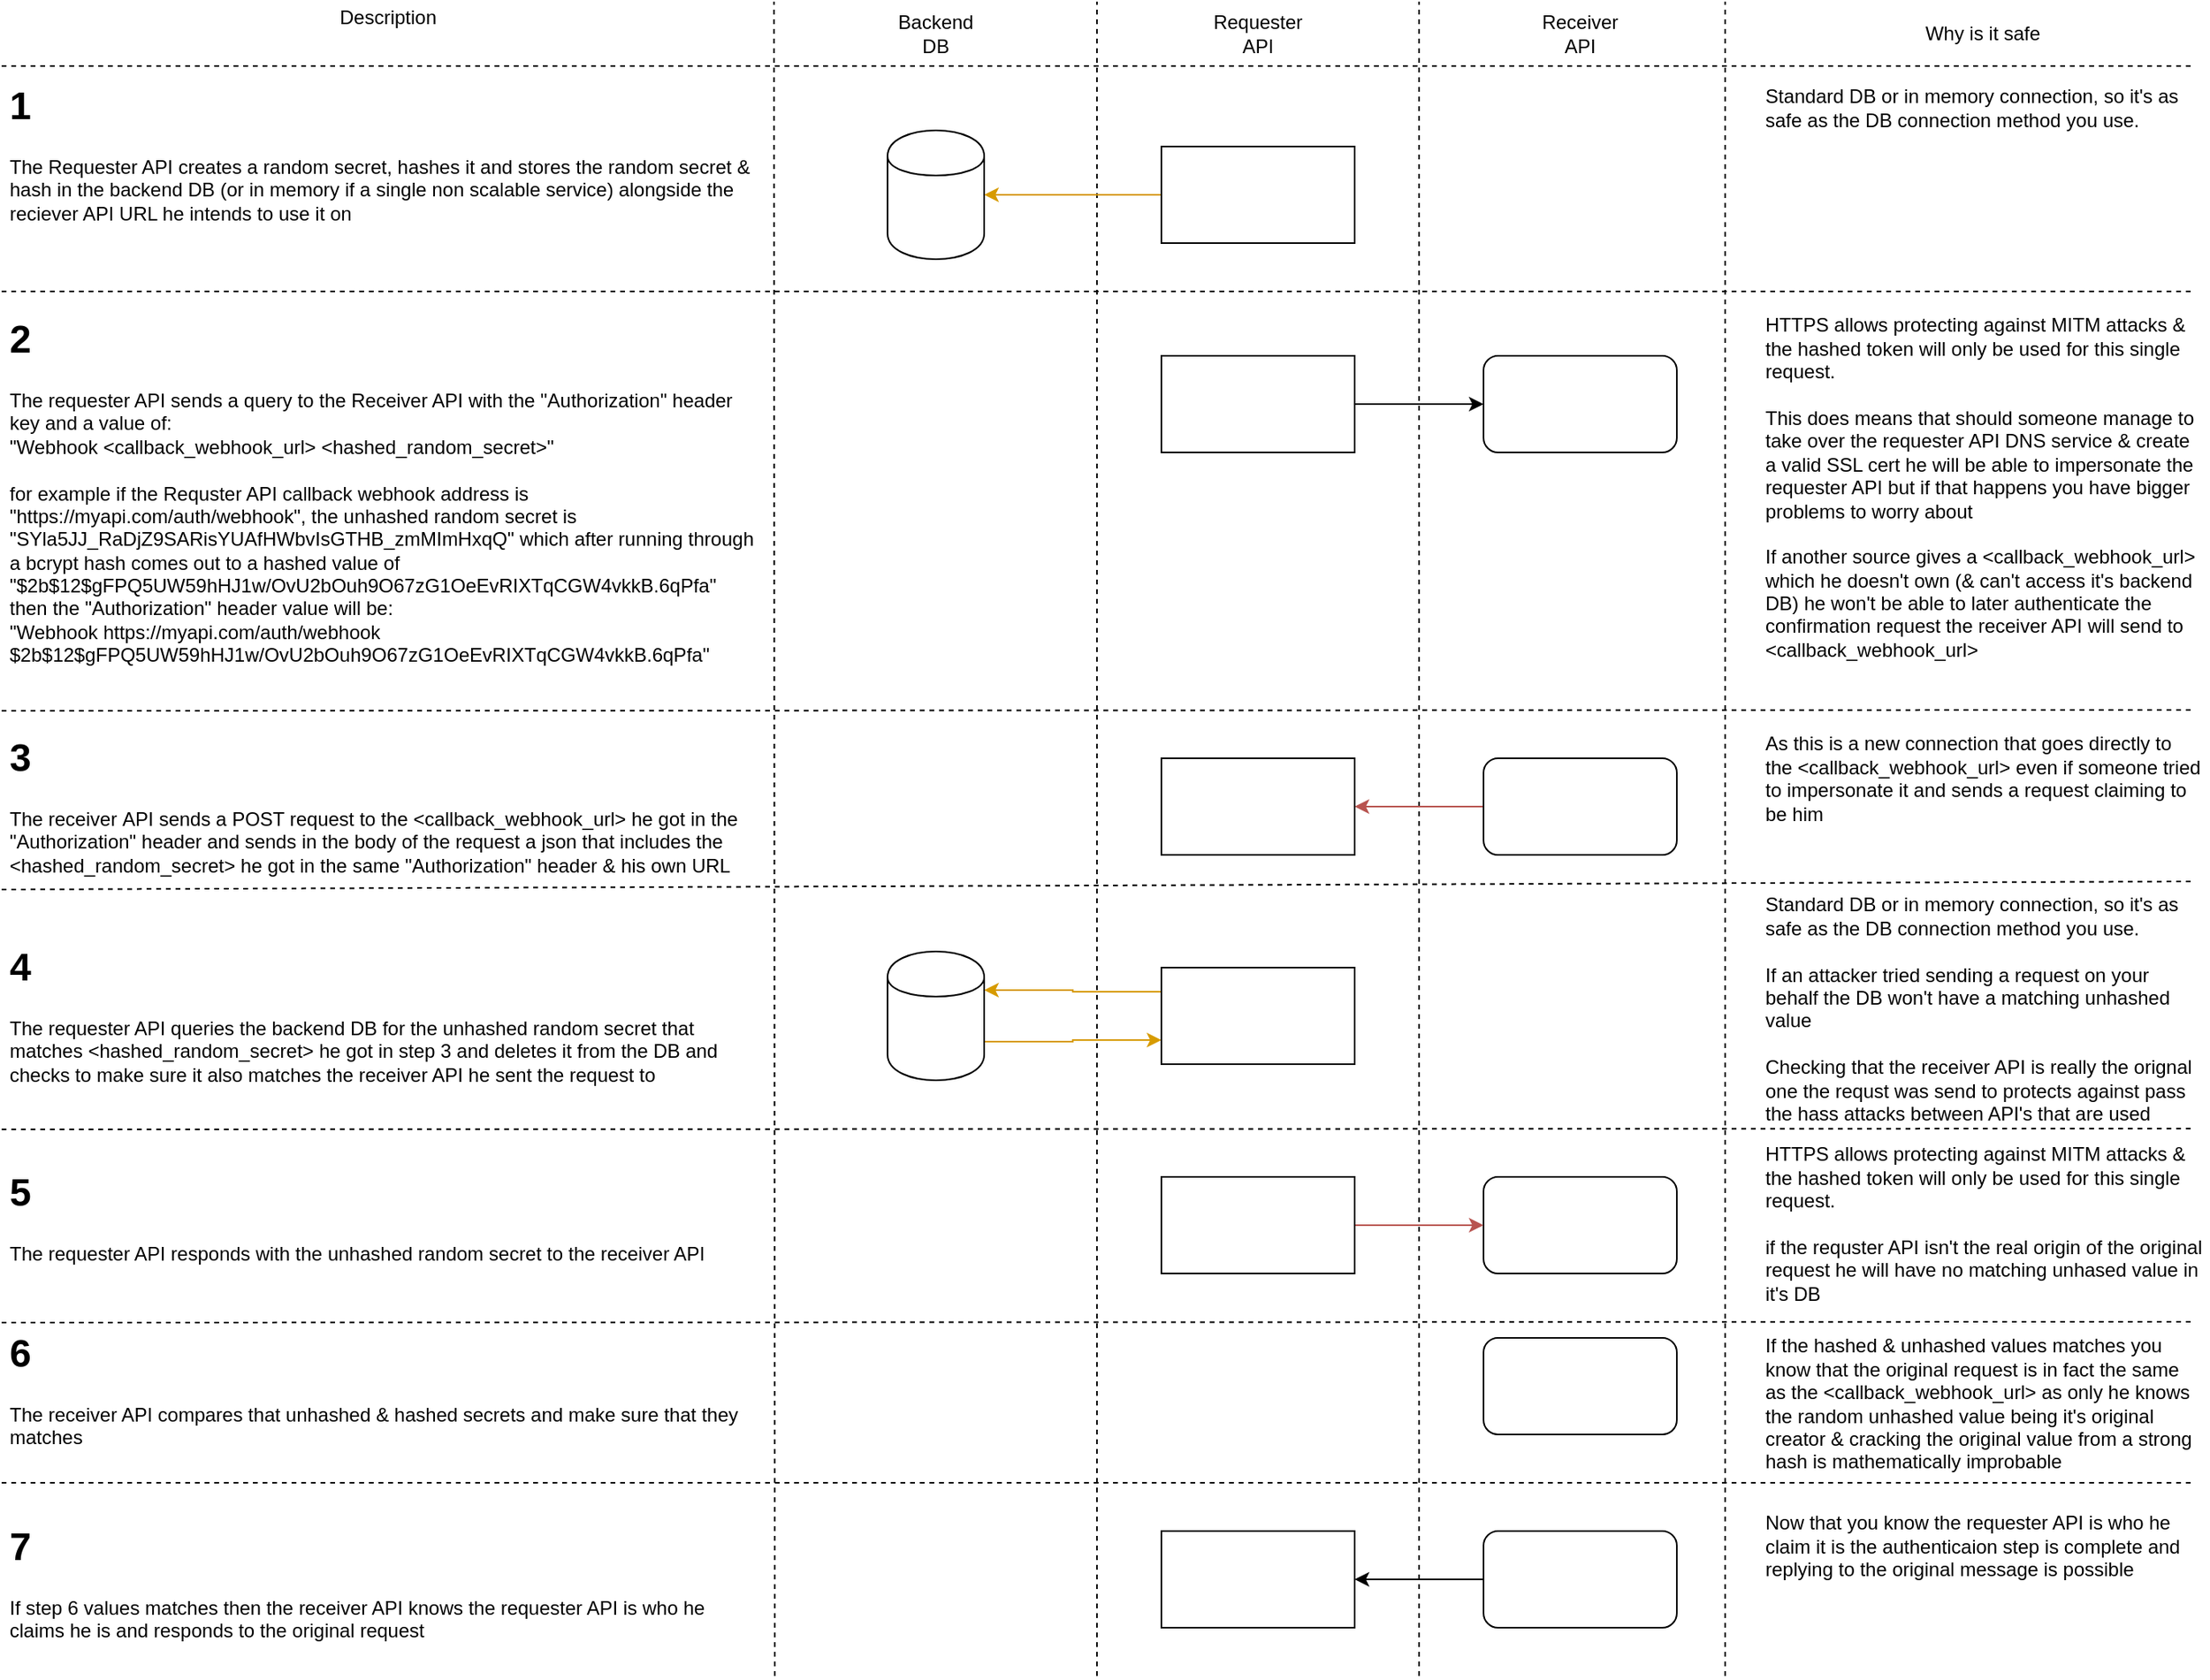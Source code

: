 <mxfile version="10.5.4" type="device"><diagram id="ekJ_Q8NoEXOfepkMxPqF" name="Page-1"><mxGraphModel dx="2244" dy="774" grid="1" gridSize="10" guides="1" tooltips="1" connect="1" arrows="1" fold="1" page="1" pageScale="1" pageWidth="850" pageHeight="1100" math="0" shadow="0"><root><mxCell id="0"/><mxCell id="1" parent="0"/><mxCell id="ITRSLufBdigUTjCfII7d-1" value="" style="endArrow=none;dashed=1;html=1;" parent="1" edge="1"><mxGeometry width="50" height="50" relative="1" as="geometry"><mxPoint x="-240" y="80" as="sourcePoint"/><mxPoint x="1120" y="80" as="targetPoint"/></mxGeometry></mxCell><mxCell id="ITRSLufBdigUTjCfII7d-2" value="" style="endArrow=none;dashed=1;html=1;" parent="1" edge="1"><mxGeometry width="50" height="50" relative="1" as="geometry"><mxPoint x="640" y="1080" as="sourcePoint"/><mxPoint x="640" y="40" as="targetPoint"/></mxGeometry></mxCell><mxCell id="ITRSLufBdigUTjCfII7d-3" value="" style="endArrow=none;dashed=1;html=1;" parent="1" edge="1"><mxGeometry width="50" height="50" relative="1" as="geometry"><mxPoint x="440" y="1080" as="sourcePoint"/><mxPoint x="440" y="40" as="targetPoint"/></mxGeometry></mxCell><mxCell id="ITRSLufBdigUTjCfII7d-4" value="&lt;div&gt;Backend&lt;/div&gt;&lt;div&gt;DB&lt;br&gt;&lt;/div&gt;" style="text;html=1;strokeColor=none;fillColor=none;align=center;verticalAlign=middle;whiteSpace=wrap;rounded=0;" parent="1" vertex="1"><mxGeometry x="320" y="50" width="40" height="20" as="geometry"/></mxCell><mxCell id="ITRSLufBdigUTjCfII7d-5" value="&lt;div&gt;Requester&lt;/div&gt;&lt;div&gt;API&lt;br&gt;&lt;/div&gt;" style="text;html=1;strokeColor=none;fillColor=none;align=center;verticalAlign=middle;whiteSpace=wrap;rounded=0;" parent="1" vertex="1"><mxGeometry x="520" y="50" width="40" height="20" as="geometry"/></mxCell><mxCell id="ITRSLufBdigUTjCfII7d-6" value="&lt;div&gt;Receiver&lt;/div&gt;&lt;div&gt;API&lt;br&gt;&lt;/div&gt;" style="text;html=1;strokeColor=none;fillColor=none;align=center;verticalAlign=middle;whiteSpace=wrap;rounded=0;" parent="1" vertex="1"><mxGeometry x="720" y="50" width="40" height="20" as="geometry"/></mxCell><mxCell id="ITRSLufBdigUTjCfII7d-8" value="" style="shape=cylinder;whiteSpace=wrap;html=1;boundedLbl=1;backgroundOutline=1;" parent="1" vertex="1"><mxGeometry x="310" y="120" width="60" height="80" as="geometry"/></mxCell><mxCell id="ITRSLufBdigUTjCfII7d-16" style="edgeStyle=orthogonalEdgeStyle;rounded=0;orthogonalLoop=1;jettySize=auto;html=1;exitX=0;exitY=0.5;exitDx=0;exitDy=0;fillColor=#ffe6cc;strokeColor=#d79b00;" parent="1" source="ITRSLufBdigUTjCfII7d-9" target="ITRSLufBdigUTjCfII7d-8" edge="1"><mxGeometry relative="1" as="geometry"/></mxCell><mxCell id="ITRSLufBdigUTjCfII7d-9" value="" style="rounded=0;whiteSpace=wrap;html=1;" parent="1" vertex="1"><mxGeometry x="480" y="130" width="120" height="60" as="geometry"/></mxCell><mxCell id="ITRSLufBdigUTjCfII7d-13" value="" style="endArrow=none;dashed=1;html=1;" parent="1" edge="1"><mxGeometry width="50" height="50" relative="1" as="geometry"><mxPoint x="240" y="1080" as="sourcePoint"/><mxPoint x="239.5" y="40" as="targetPoint"/></mxGeometry></mxCell><mxCell id="ITRSLufBdigUTjCfII7d-17" value="" style="rounded=1;whiteSpace=wrap;html=1;" parent="1" vertex="1"><mxGeometry x="680" y="260" width="120" height="60" as="geometry"/></mxCell><mxCell id="ITRSLufBdigUTjCfII7d-18" value="Description" style="text;html=1;strokeColor=none;fillColor=none;align=center;verticalAlign=middle;whiteSpace=wrap;rounded=0;" parent="1" vertex="1"><mxGeometry x="-20" y="40" width="40" height="20" as="geometry"/></mxCell><mxCell id="ITRSLufBdigUTjCfII7d-19" value="&lt;h1&gt;1&lt;/h1&gt;&lt;div&gt;The Requester API creates a random secret, hashes it and stores the random secret &amp;amp; hash in the backend DB (or in memory if a single non scalable service) alongside the reciever API URL he intends to use it on&lt;br&gt;&lt;/div&gt;" style="text;html=1;strokeColor=none;fillColor=none;spacing=5;spacingTop=-20;whiteSpace=wrap;overflow=hidden;rounded=0;" parent="1" vertex="1"><mxGeometry x="-240" y="85" width="470" height="120" as="geometry"/></mxCell><mxCell id="ITRSLufBdigUTjCfII7d-20" value="" style="endArrow=none;dashed=1;html=1;" parent="1" edge="1"><mxGeometry width="50" height="50" relative="1" as="geometry"><mxPoint x="-240" y="220" as="sourcePoint"/><mxPoint x="1120" y="220" as="targetPoint"/></mxGeometry></mxCell><mxCell id="ITRSLufBdigUTjCfII7d-22" style="edgeStyle=orthogonalEdgeStyle;rounded=0;orthogonalLoop=1;jettySize=auto;html=1;exitX=1;exitY=0.5;exitDx=0;exitDy=0;" parent="1" source="ITRSLufBdigUTjCfII7d-21" target="ITRSLufBdigUTjCfII7d-17" edge="1"><mxGeometry relative="1" as="geometry"/></mxCell><mxCell id="ITRSLufBdigUTjCfII7d-21" value="" style="rounded=0;whiteSpace=wrap;html=1;" parent="1" vertex="1"><mxGeometry x="480" y="260" width="120" height="60" as="geometry"/></mxCell><mxCell id="ITRSLufBdigUTjCfII7d-23" value="&lt;h1&gt;2&lt;br&gt;&lt;/h1&gt;&lt;div&gt;The requester API sends a query to the Receiver API with the &quot;&lt;span&gt;Authorization&quot; header key and a value of: &lt;br&gt;&lt;/span&gt;&lt;/div&gt;&lt;div&gt;&lt;span&gt;&quot;&lt;/span&gt;&lt;span&gt;&lt;span&gt;Webhook &amp;lt;callback_webhook_url&amp;gt; &amp;lt;hashed_random_secret&amp;gt;&quot;&lt;/span&gt;&lt;/span&gt;&lt;/div&gt;&lt;div&gt;&lt;span&gt;&lt;span&gt;&lt;br&gt;&lt;/span&gt;&lt;/span&gt;&lt;/div&gt;&lt;div&gt;&lt;span&gt;&lt;span&gt;for example if the Requster API callback webhook address is &quot;https://myapi.com/auth/webhook&quot;, the unhashed random secret is &quot;SYla5JJ_RaDjZ9SARisYUAfHWbvIsGTHB_zmMImHxqQ&quot; which after running through a bcrypt hash comes out to a hashed value of &quot;$2b$12$gFPQ5UW59hHJ1w/OvU2bOuh9O67zG1OeEvRIXTqCGW4vkkB.6qPfa&quot;&lt;br&gt;&lt;/span&gt;&lt;/span&gt;&lt;/div&gt;&lt;div&gt;&lt;span&gt;&lt;span&gt;then the &lt;/span&gt;&lt;/span&gt;&lt;span&gt;&lt;span&gt;&quot;&lt;span&gt;Authorization&quot; header value will be:&lt;/span&gt;&lt;/span&gt;&lt;/span&gt;&lt;/div&gt;&lt;div&gt;&lt;span&gt;&lt;span&gt;&lt;span&gt;&quot;&lt;/span&gt;&lt;/span&gt;&lt;/span&gt;&lt;span&gt;&lt;span&gt;&lt;span&gt;&lt;span&gt;&lt;span&gt;Webhook &lt;/span&gt;&lt;/span&gt;&lt;/span&gt;&lt;/span&gt;&lt;/span&gt;&lt;span&gt;&lt;span&gt;&lt;span&gt;&lt;span&gt;&lt;span&gt;&lt;span&gt;&lt;span&gt;https://myapi.com/auth/webhook&lt;/span&gt;&lt;/span&gt; &lt;/span&gt;&lt;/span&gt;&lt;/span&gt;&lt;/span&gt;&lt;/span&gt;&lt;span&gt;&lt;span&gt;$2b$12$gFPQ5UW59hHJ1w/OvU2bOuh9O67zG1OeEvRIXTqCGW4vkkB.6qPfa&quot;&lt;/span&gt;&lt;/span&gt;&lt;/div&gt;" style="text;html=1;strokeColor=none;fillColor=none;spacing=5;spacingTop=-20;whiteSpace=wrap;overflow=hidden;rounded=0;" parent="1" vertex="1"><mxGeometry x="-240" y="230" width="470" height="230" as="geometry"/></mxCell><mxCell id="ITRSLufBdigUTjCfII7d-25" value="" style="endArrow=none;dashed=1;html=1;" parent="1" edge="1"><mxGeometry width="50" height="50" relative="1" as="geometry"><mxPoint x="-240" y="480.5" as="sourcePoint"/><mxPoint x="1120" y="480" as="targetPoint"/></mxGeometry></mxCell><mxCell id="ITRSLufBdigUTjCfII7d-28" style="edgeStyle=orthogonalEdgeStyle;rounded=0;orthogonalLoop=1;jettySize=auto;html=1;exitX=0;exitY=0.5;exitDx=0;exitDy=0;entryX=1;entryY=0.5;entryDx=0;entryDy=0;fillColor=#f8cecc;strokeColor=#b85450;" parent="1" source="ITRSLufBdigUTjCfII7d-26" target="ITRSLufBdigUTjCfII7d-27" edge="1"><mxGeometry relative="1" as="geometry"/></mxCell><mxCell id="ITRSLufBdigUTjCfII7d-26" value="" style="rounded=1;whiteSpace=wrap;html=1;" parent="1" vertex="1"><mxGeometry x="680" y="510" width="120" height="60" as="geometry"/></mxCell><mxCell id="ITRSLufBdigUTjCfII7d-27" value="" style="rounded=0;whiteSpace=wrap;html=1;" parent="1" vertex="1"><mxGeometry x="480" y="510" width="120" height="60" as="geometry"/></mxCell><mxCell id="ITRSLufBdigUTjCfII7d-29" value="&lt;h1&gt;3&lt;br&gt;&lt;/h1&gt;The receiver&amp;nbsp;API sends a POST request to the &lt;span&gt;&lt;span&gt;&amp;lt;callback_webhook_url&amp;gt; he got in the &quot;&lt;/span&gt;&lt;/span&gt;&lt;span&gt;&lt;span&gt;&lt;span&gt;Authorization&quot; header and sends in the body of the request a json that includes the&lt;/span&gt;&lt;/span&gt;&lt;/span&gt;&lt;br&gt;&lt;div&gt;&lt;span&gt;&lt;span&gt;&lt;span&gt;&lt;span&gt;&lt;span&gt;&amp;lt;hashed_random_secret&amp;gt; he got in the same &lt;/span&gt;&lt;/span&gt;&lt;/span&gt;&lt;/span&gt;&lt;/span&gt;&lt;span&gt;&lt;span&gt;&lt;span&gt;&lt;span&gt;&lt;span&gt;&lt;span&gt;&lt;span&gt;&quot;&lt;/span&gt;&lt;/span&gt;&lt;span&gt;&lt;span&gt;&lt;span&gt;Authorization&quot; header &amp;amp; his own URL&lt;br&gt;&lt;/span&gt;&lt;/span&gt;&lt;/span&gt;&lt;/span&gt;&lt;/span&gt;&lt;/span&gt;&lt;/span&gt;&lt;/span&gt;&lt;/div&gt;&lt;div&gt;&lt;span&gt;&lt;span&gt;&lt;span&gt;&lt;span&gt;&lt;span&gt;&lt;span&gt;&lt;span&gt;&lt;span&gt;&lt;/span&gt;&lt;/span&gt;&lt;/span&gt;&lt;/span&gt;&lt;/span&gt;&lt;/span&gt;&lt;/span&gt;&lt;/span&gt;&lt;/div&gt;" style="text;html=1;strokeColor=none;fillColor=none;spacing=5;spacingTop=-20;whiteSpace=wrap;overflow=hidden;rounded=0;" parent="1" vertex="1"><mxGeometry x="-240" y="490" width="470" height="100" as="geometry"/></mxCell><mxCell id="ITRSLufBdigUTjCfII7d-30" value="" style="endArrow=none;dashed=1;html=1;" parent="1" edge="1"><mxGeometry width="50" height="50" relative="1" as="geometry"><mxPoint x="-240" y="591.5" as="sourcePoint"/><mxPoint x="1120" y="586.5" as="targetPoint"/></mxGeometry></mxCell><mxCell id="ITRSLufBdigUTjCfII7d-35" style="edgeStyle=orthogonalEdgeStyle;rounded=0;orthogonalLoop=1;jettySize=auto;html=1;exitX=1;exitY=0.7;exitDx=0;exitDy=0;entryX=0;entryY=0.75;entryDx=0;entryDy=0;fillColor=#ffe6cc;strokeColor=#d79b00;" parent="1" source="ITRSLufBdigUTjCfII7d-31" target="ITRSLufBdigUTjCfII7d-33" edge="1"><mxGeometry relative="1" as="geometry"/></mxCell><mxCell id="ITRSLufBdigUTjCfII7d-31" value="" style="shape=cylinder;whiteSpace=wrap;html=1;boundedLbl=1;backgroundOutline=1;" parent="1" vertex="1"><mxGeometry x="310" y="630" width="60" height="80" as="geometry"/></mxCell><mxCell id="ITRSLufBdigUTjCfII7d-34" style="edgeStyle=orthogonalEdgeStyle;rounded=0;orthogonalLoop=1;jettySize=auto;html=1;exitX=0;exitY=0.25;exitDx=0;exitDy=0;entryX=1;entryY=0.3;entryDx=0;entryDy=0;fillColor=#ffe6cc;strokeColor=#d79b00;" parent="1" source="ITRSLufBdigUTjCfII7d-33" target="ITRSLufBdigUTjCfII7d-31" edge="1"><mxGeometry relative="1" as="geometry"/></mxCell><mxCell id="ITRSLufBdigUTjCfII7d-33" value="" style="rounded=0;whiteSpace=wrap;html=1;" parent="1" vertex="1"><mxGeometry x="480" y="640" width="120" height="60" as="geometry"/></mxCell><mxCell id="ITRSLufBdigUTjCfII7d-36" value="&lt;h1&gt;4&lt;br&gt;&lt;/h1&gt;The requester API queries the backend DB for the unhashed random secret that matches &lt;span&gt;&lt;span&gt;&lt;span&gt;&lt;span&gt;&lt;span&gt;&amp;lt;hashed_random_secret&amp;gt; he got in step 3 and deletes it from the DB and checks to make sure it also matches the receiver API he sent the request to&lt;br&gt;&lt;/span&gt;&lt;/span&gt;&lt;/span&gt;&lt;/span&gt;&lt;/span&gt;&lt;div&gt;&lt;span&gt;&lt;span&gt;&lt;span&gt;&lt;span&gt;&lt;span&gt;&lt;span&gt;&lt;span&gt;&lt;span&gt;&lt;/span&gt;&lt;/span&gt;&lt;/span&gt;&lt;/span&gt;&lt;/span&gt;&lt;/span&gt;&lt;/span&gt;&lt;/span&gt;&lt;/div&gt;" style="text;html=1;strokeColor=none;fillColor=none;spacing=5;spacingTop=-20;whiteSpace=wrap;overflow=hidden;rounded=0;" parent="1" vertex="1"><mxGeometry x="-240" y="620" width="470" height="100" as="geometry"/></mxCell><mxCell id="ITRSLufBdigUTjCfII7d-37" value="" style="endArrow=none;dashed=1;html=1;" parent="1" edge="1"><mxGeometry width="50" height="50" relative="1" as="geometry"><mxPoint x="-240" y="740.5" as="sourcePoint"/><mxPoint x="1120" y="740" as="targetPoint"/></mxGeometry></mxCell><mxCell id="ITRSLufBdigUTjCfII7d-38" value="&lt;h1&gt;5&lt;br&gt;&lt;/h1&gt;The requester API responds with the unhashed random secret to the receiver API " style="text;html=1;strokeColor=none;fillColor=none;spacing=5;spacingTop=-20;whiteSpace=wrap;overflow=hidden;rounded=0;" parent="1" vertex="1"><mxGeometry x="-240" y="760" width="470" height="100" as="geometry"/></mxCell><mxCell id="ITRSLufBdigUTjCfII7d-39" value="" style="rounded=1;whiteSpace=wrap;html=1;" parent="1" vertex="1"><mxGeometry x="680" y="770" width="120" height="60" as="geometry"/></mxCell><mxCell id="ITRSLufBdigUTjCfII7d-41" style="edgeStyle=orthogonalEdgeStyle;rounded=0;orthogonalLoop=1;jettySize=auto;html=1;exitX=1;exitY=0.5;exitDx=0;exitDy=0;fillColor=#f8cecc;strokeColor=#b85450;" parent="1" source="ITRSLufBdigUTjCfII7d-40" target="ITRSLufBdigUTjCfII7d-39" edge="1"><mxGeometry relative="1" as="geometry"/></mxCell><mxCell id="ITRSLufBdigUTjCfII7d-40" value="" style="rounded=0;whiteSpace=wrap;html=1;" parent="1" vertex="1"><mxGeometry x="480" y="770" width="120" height="60" as="geometry"/></mxCell><mxCell id="ITRSLufBdigUTjCfII7d-42" value="" style="endArrow=none;dashed=1;html=1;" parent="1" edge="1"><mxGeometry width="50" height="50" relative="1" as="geometry"><mxPoint x="-240" y="860.5" as="sourcePoint"/><mxPoint x="1120" y="860" as="targetPoint"/></mxGeometry></mxCell><mxCell id="ITRSLufBdigUTjCfII7d-43" value="" style="rounded=1;whiteSpace=wrap;html=1;" parent="1" vertex="1"><mxGeometry x="680" y="870" width="120" height="60" as="geometry"/></mxCell><mxCell id="ITRSLufBdigUTjCfII7d-44" value="&lt;h1&gt;6&lt;br&gt;&lt;/h1&gt;The receiver API compares that unhashed &amp;amp; hashed secrets and make sure that they matches" style="text;html=1;strokeColor=none;fillColor=none;spacing=5;spacingTop=-20;whiteSpace=wrap;overflow=hidden;rounded=0;" parent="1" vertex="1"><mxGeometry x="-240" y="860" width="470" height="100" as="geometry"/></mxCell><mxCell id="ITRSLufBdigUTjCfII7d-45" value="" style="endArrow=none;dashed=1;html=1;" parent="1" edge="1"><mxGeometry width="50" height="50" relative="1" as="geometry"><mxPoint x="-240" y="960" as="sourcePoint"/><mxPoint x="1120" y="960" as="targetPoint"/></mxGeometry></mxCell><mxCell id="ITRSLufBdigUTjCfII7d-48" style="edgeStyle=orthogonalEdgeStyle;rounded=0;orthogonalLoop=1;jettySize=auto;html=1;exitX=0;exitY=0.5;exitDx=0;exitDy=0;" parent="1" source="ITRSLufBdigUTjCfII7d-46" target="ITRSLufBdigUTjCfII7d-47" edge="1"><mxGeometry relative="1" as="geometry"/></mxCell><mxCell id="ITRSLufBdigUTjCfII7d-46" value="" style="rounded=1;whiteSpace=wrap;html=1;" parent="1" vertex="1"><mxGeometry x="680" y="990" width="120" height="60" as="geometry"/></mxCell><mxCell id="ITRSLufBdigUTjCfII7d-47" value="" style="rounded=0;whiteSpace=wrap;html=1;" parent="1" vertex="1"><mxGeometry x="480" y="990" width="120" height="60" as="geometry"/></mxCell><mxCell id="ITRSLufBdigUTjCfII7d-49" value="&lt;h1&gt;7&lt;br&gt;&lt;/h1&gt;If step 6 values matches then the receiver API knows the requester API is who he claims he is and responds to the original request " style="text;html=1;strokeColor=none;fillColor=none;spacing=5;spacingTop=-20;whiteSpace=wrap;overflow=hidden;rounded=0;" parent="1" vertex="1"><mxGeometry x="-240" y="980" width="470" height="100" as="geometry"/></mxCell><mxCell id="ITRSLufBdigUTjCfII7d-51" value="" style="endArrow=none;dashed=1;html=1;" parent="1" edge="1"><mxGeometry width="50" height="50" relative="1" as="geometry"><mxPoint x="830" y="1080" as="sourcePoint"/><mxPoint x="830" y="40" as="targetPoint"/></mxGeometry></mxCell><mxCell id="ITRSLufBdigUTjCfII7d-52" value="&lt;div&gt;Why is it safe&lt;br&gt;&lt;/div&gt;" style="text;html=1;strokeColor=none;fillColor=none;align=center;verticalAlign=middle;whiteSpace=wrap;rounded=0;" parent="1" vertex="1"><mxGeometry x="860" y="50" width="260" height="20" as="geometry"/></mxCell><mxCell id="ITRSLufBdigUTjCfII7d-55" value="&lt;div&gt;&lt;br&gt;&lt;/div&gt;&lt;div&gt;Standard DB or in memory connection, so it's as safe as the DB connection method you use.&lt;br&gt;&lt;/div&gt;" style="text;html=1;strokeColor=none;fillColor=none;spacing=5;spacingTop=-20;whiteSpace=wrap;overflow=hidden;rounded=0;" parent="1" vertex="1"><mxGeometry x="850" y="87.5" width="280" height="125" as="geometry"/></mxCell><mxCell id="ITRSLufBdigUTjCfII7d-56" value="&lt;div&gt;&lt;br&gt;&lt;/div&gt;&lt;div&gt;HTTPS allows protecting against MITM attacks &amp;amp;&amp;nbsp; the hashed token will only be used for this single request.&lt;/div&gt;&lt;div&gt;&lt;br&gt;&lt;/div&gt;&lt;div&gt;This does means that should someone manage to take over the requester API DNS service &amp;amp; create a valid SSL cert he will be able to impersonate the&amp;nbsp; requester API but if that happens you have bigger problems to worry about&lt;/div&gt;&lt;div&gt;&lt;br&gt;&lt;/div&gt;&lt;div&gt;If another source gives a &lt;span&gt;&lt;span&gt;&amp;lt;callback_webhook_url&amp;gt; which he doesn't own (&amp;amp; can't access it's backend DB) he won't be able to later authenticate the confirmation request the receiver API will send to &lt;/span&gt;&lt;/span&gt;&lt;span&gt;&lt;span&gt;&lt;span&gt;&lt;span&gt;&amp;lt;callback_webhook_url&amp;gt;&lt;/span&gt;&lt;/span&gt;&lt;/span&gt;&lt;/span&gt;&lt;/div&gt;" style="text;html=1;strokeColor=none;fillColor=none;spacing=5;spacingTop=-20;whiteSpace=wrap;overflow=hidden;rounded=0;" parent="1" vertex="1"><mxGeometry x="850" y="230" width="280" height="240" as="geometry"/></mxCell><mxCell id="ITRSLufBdigUTjCfII7d-57" value="&lt;div&gt;&lt;br&gt;&lt;/div&gt;&lt;div&gt;As this is a new connection that goes directly to the &lt;span&gt;&lt;span&gt;&amp;lt;callback_webhook_url&amp;gt; even if someone tried to impersonate it and sends a request claiming to be him&lt;br&gt;&lt;/span&gt;&lt;/span&gt;&lt;/div&gt;" style="text;html=1;strokeColor=none;fillColor=none;spacing=5;spacingTop=-20;whiteSpace=wrap;overflow=hidden;rounded=0;" parent="1" vertex="1"><mxGeometry x="850" y="490" width="280" height="100" as="geometry"/></mxCell><mxCell id="ITRSLufBdigUTjCfII7d-58" value="&lt;div&gt;&lt;br&gt;&lt;/div&gt;&lt;div&gt;Standard DB or in memory connection, so it's as safe as the DB connection method you use.&lt;/div&gt;&lt;div&gt;&lt;br&gt;&lt;/div&gt;&lt;div&gt;If an attacker tried sending a request on your behalf the DB won't have a matching unhashed value&lt;/div&gt;&lt;div&gt;&lt;br&gt;&lt;/div&gt;&lt;div&gt;Checking that the receiver API is really the orignal one the requst was send to protects against pass the hass attacks between API's that are used&lt;br&gt;&lt;/div&gt;" style="text;html=1;strokeColor=none;fillColor=none;spacing=5;spacingTop=-20;whiteSpace=wrap;overflow=hidden;rounded=0;" parent="1" vertex="1"><mxGeometry x="850" y="590" width="280" height="145" as="geometry"/></mxCell><mxCell id="ITRSLufBdigUTjCfII7d-59" value="&lt;div&gt;&lt;br&gt;&lt;/div&gt;&lt;div&gt;HTTPS allows protecting against MITM attacks &amp;amp;&amp;nbsp; the hashed token will only be used for this single request.&lt;/div&gt;&lt;div&gt;&lt;br&gt;&lt;/div&gt;&lt;div&gt;if the requster API isn't the real origin of the original request he will have no matching unhased value in it's DB &lt;br&gt;&lt;/div&gt;" style="text;html=1;strokeColor=none;fillColor=none;spacing=5;spacingTop=-20;whiteSpace=wrap;overflow=hidden;rounded=0;" parent="1" vertex="1"><mxGeometry x="850" y="745" width="280" height="110" as="geometry"/></mxCell><mxCell id="ITRSLufBdigUTjCfII7d-61" value="&lt;div&gt;&lt;br&gt;&lt;/div&gt;&lt;div&gt;If the hashed &amp;amp; unhashed values matches you know that the original request is in fact the same as the &lt;span&gt;&lt;span&gt;&amp;lt;callback_webhook_url&amp;gt; as only he knows the random unhashed value being it's original creator &amp;amp; cracking the original value from a strong hash is mathematically improbable&lt;br&gt;&lt;/span&gt;&lt;/span&gt;&lt;/div&gt;" style="text;html=1;strokeColor=none;fillColor=none;spacing=5;spacingTop=-20;whiteSpace=wrap;overflow=hidden;rounded=0;" parent="1" vertex="1"><mxGeometry x="850" y="864" width="280" height="92" as="geometry"/></mxCell><mxCell id="ITRSLufBdigUTjCfII7d-62" value="&lt;div&gt;&lt;br&gt;&lt;/div&gt;&lt;div&gt;Now that you know the requester API is who he claim it is the authenticaion step is complete and replying to the original message is possible&lt;br&gt;&lt;/div&gt;" style="text;html=1;strokeColor=none;fillColor=none;spacing=5;spacingTop=-20;whiteSpace=wrap;overflow=hidden;rounded=0;" parent="1" vertex="1"><mxGeometry x="850" y="974" width="280" height="92" as="geometry"/></mxCell></root></mxGraphModel></diagram></mxfile>